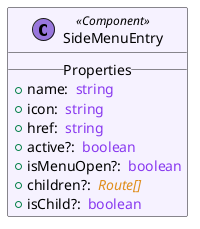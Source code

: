 @startuml
set separator ::
skinparam groupInheritance 5
skinparam defaultFontName Cantarell
skinparam packageStyle Rectangle
skinparam class {
  BackgroundColor<<Component>> #f6f2ff
  BackgroundColor<<ErrorPage>> #edd1e1
  BackgroundColor<<Layout>> #f8ffe5
  BackgroundColor<<Page>> #fff0e5
}
class "SideMenuEntry" as src/lib/components/menus/sidemenu/SideMenuEntry.svelte << (C, #9977DD) Component >> {
  __ Properties __
  +name: <color:#DF8E1D><i> </i></color><color:#8839EF>string</color>
  +icon: <color:#DF8E1D><i> </i></color><color:#8839EF>string</color>
  +href: <color:#DF8E1D><i> </i></color><color:#8839EF>string</color>
  +active?: <color:#DF8E1D><i> </i></color><color:#8839EF>boolean</color>
  +isMenuOpen?: <color:#DF8E1D><i> </i></color><color:#8839EF>boolean</color>
  +children?: <color:#DF8E1D><i> Route[]</i></color>
  +isChild?: <color:#DF8E1D><i> </i></color><color:#8839EF>boolean</color>
}
@enduml
